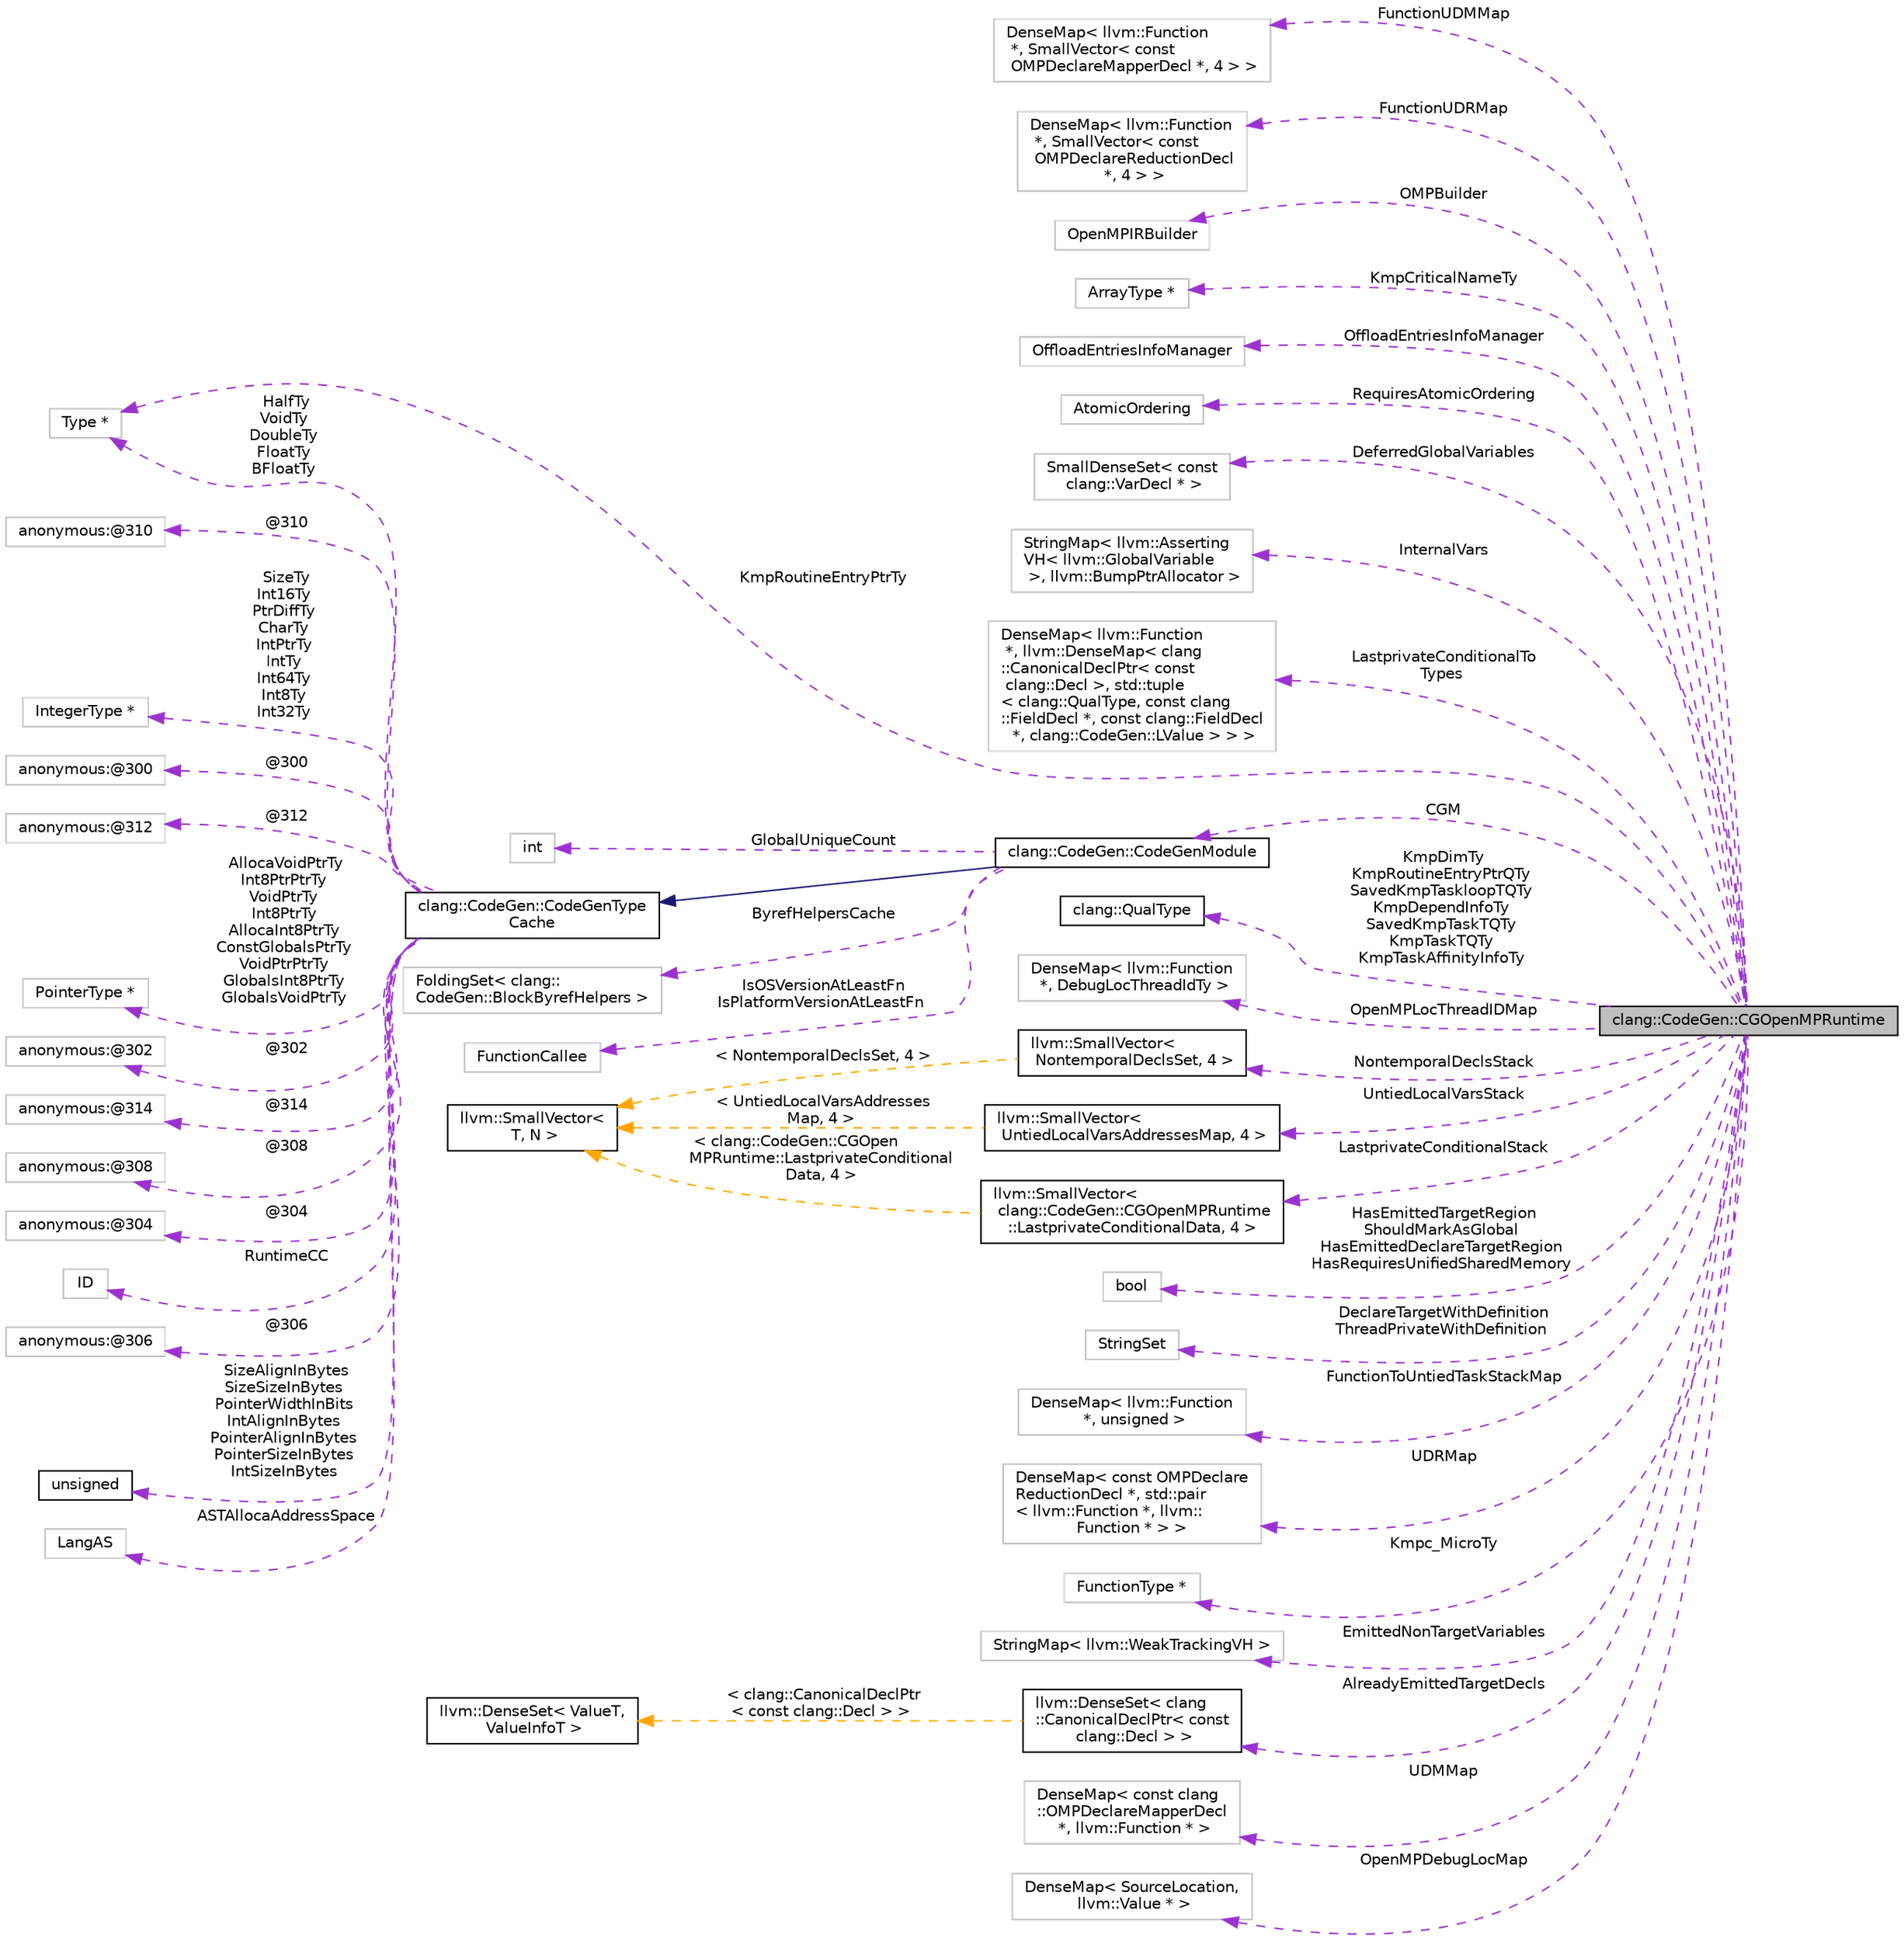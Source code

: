 digraph "clang::CodeGen::CGOpenMPRuntime"
{
 // LATEX_PDF_SIZE
  bgcolor="transparent";
  edge [fontname="Helvetica",fontsize="10",labelfontname="Helvetica",labelfontsize="10"];
  node [fontname="Helvetica",fontsize="10",shape=record];
  rankdir="LR";
  Node1 [label="clang::CodeGen::CGOpenMPRuntime",height=0.2,width=0.4,color="black", fillcolor="grey75", style="filled", fontcolor="black",tooltip=" "];
  Node2 -> Node1 [dir="back",color="darkorchid3",fontsize="10",style="dashed",label=" FunctionUDMMap" ,fontname="Helvetica"];
  Node2 [label="DenseMap\< llvm::Function\l *, SmallVector\< const\l OMPDeclareMapperDecl *, 4 \> \>",height=0.2,width=0.4,color="grey75",tooltip=" "];
  Node3 -> Node1 [dir="back",color="darkorchid3",fontsize="10",style="dashed",label=" FunctionUDRMap" ,fontname="Helvetica"];
  Node3 [label="DenseMap\< llvm::Function\l *, SmallVector\< const\l OMPDeclareReductionDecl\l *, 4 \> \>",height=0.2,width=0.4,color="grey75",tooltip=" "];
  Node4 -> Node1 [dir="back",color="darkorchid3",fontsize="10",style="dashed",label=" OMPBuilder" ,fontname="Helvetica"];
  Node4 [label="OpenMPIRBuilder",height=0.2,width=0.4,color="grey75",tooltip=" "];
  Node5 -> Node1 [dir="back",color="darkorchid3",fontsize="10",style="dashed",label=" KmpCriticalNameTy" ,fontname="Helvetica"];
  Node5 [label="ArrayType *",height=0.2,width=0.4,color="grey75",tooltip=" "];
  Node6 -> Node1 [dir="back",color="darkorchid3",fontsize="10",style="dashed",label=" OffloadEntriesInfoManager" ,fontname="Helvetica"];
  Node6 [label="OffloadEntriesInfoManager",height=0.2,width=0.4,color="grey75",tooltip=" "];
  Node7 -> Node1 [dir="back",color="darkorchid3",fontsize="10",style="dashed",label=" RequiresAtomicOrdering" ,fontname="Helvetica"];
  Node7 [label="AtomicOrdering",height=0.2,width=0.4,color="grey75",tooltip=" "];
  Node8 -> Node1 [dir="back",color="darkorchid3",fontsize="10",style="dashed",label=" DeferredGlobalVariables" ,fontname="Helvetica"];
  Node8 [label="SmallDenseSet\< const\l clang::VarDecl * \>",height=0.2,width=0.4,color="grey75",tooltip=" "];
  Node9 -> Node1 [dir="back",color="darkorchid3",fontsize="10",style="dashed",label=" InternalVars" ,fontname="Helvetica"];
  Node9 [label="StringMap\< llvm::Asserting\lVH\< llvm::GlobalVariable\l \>, llvm::BumpPtrAllocator \>",height=0.2,width=0.4,color="grey75",tooltip=" "];
  Node10 -> Node1 [dir="back",color="darkorchid3",fontsize="10",style="dashed",label=" LastprivateConditionalTo\lTypes" ,fontname="Helvetica"];
  Node10 [label="DenseMap\< llvm::Function\l *, llvm::DenseMap\< clang\l::CanonicalDeclPtr\< const\l clang::Decl \>, std::tuple\l\< clang::QualType, const clang\l::FieldDecl *, const clang::FieldDecl\l *, clang::CodeGen::LValue \> \> \>",height=0.2,width=0.4,color="grey75",tooltip=" "];
  Node11 -> Node1 [dir="back",color="darkorchid3",fontsize="10",style="dashed",label=" CGM" ,fontname="Helvetica"];
  Node11 [label="clang::CodeGen::CodeGenModule",height=0.2,width=0.4,color="black",URL="$classclang_1_1CodeGen_1_1CodeGenModule.html",tooltip="This class organizes the cross-function state that is used while generating LLVM code."];
  Node12 -> Node11 [dir="back",color="midnightblue",fontsize="10",style="solid",fontname="Helvetica"];
  Node12 [label="clang::CodeGen::CodeGenType\lCache",height=0.2,width=0.4,color="black",URL="$structclang_1_1CodeGen_1_1CodeGenTypeCache.html",tooltip="This structure provides a set of types that are commonly used during IR emission."];
  Node13 -> Node12 [dir="back",color="darkorchid3",fontsize="10",style="dashed",label=" @310" ,fontname="Helvetica"];
  Node13 [label="anonymous:@310",height=0.2,width=0.4,color="grey75",tooltip=" "];
  Node14 -> Node12 [dir="back",color="darkorchid3",fontsize="10",style="dashed",label=" SizeTy\nInt16Ty\nPtrDiffTy\nCharTy\nIntPtrTy\nIntTy\nInt64Ty\nInt8Ty\nInt32Ty" ,fontname="Helvetica"];
  Node14 [label="IntegerType *",height=0.2,width=0.4,color="grey75",tooltip=" "];
  Node15 -> Node12 [dir="back",color="darkorchid3",fontsize="10",style="dashed",label=" @300" ,fontname="Helvetica"];
  Node15 [label="anonymous:@300",height=0.2,width=0.4,color="grey75",tooltip=" "];
  Node16 -> Node12 [dir="back",color="darkorchid3",fontsize="10",style="dashed",label=" @312" ,fontname="Helvetica"];
  Node16 [label="anonymous:@312",height=0.2,width=0.4,color="grey75",tooltip=" "];
  Node17 -> Node12 [dir="back",color="darkorchid3",fontsize="10",style="dashed",label=" AllocaVoidPtrTy\nInt8PtrPtrTy\nVoidPtrTy\nInt8PtrTy\nAllocaInt8PtrTy\nConstGlobalsPtrTy\nVoidPtrPtrTy\nGlobalsInt8PtrTy\nGlobalsVoidPtrTy" ,fontname="Helvetica"];
  Node17 [label="PointerType *",height=0.2,width=0.4,color="grey75",tooltip=" "];
  Node18 -> Node12 [dir="back",color="darkorchid3",fontsize="10",style="dashed",label=" @302" ,fontname="Helvetica"];
  Node18 [label="anonymous:@302",height=0.2,width=0.4,color="grey75",tooltip=" "];
  Node19 -> Node12 [dir="back",color="darkorchid3",fontsize="10",style="dashed",label=" @314" ,fontname="Helvetica"];
  Node19 [label="anonymous:@314",height=0.2,width=0.4,color="grey75",tooltip=" "];
  Node20 -> Node12 [dir="back",color="darkorchid3",fontsize="10",style="dashed",label=" HalfTy\nVoidTy\nDoubleTy\nFloatTy\nBFloatTy" ,fontname="Helvetica"];
  Node20 [label="Type *",height=0.2,width=0.4,color="grey75",tooltip=" "];
  Node21 -> Node12 [dir="back",color="darkorchid3",fontsize="10",style="dashed",label=" @304" ,fontname="Helvetica"];
  Node21 [label="anonymous:@304",height=0.2,width=0.4,color="grey75",tooltip=" "];
  Node22 -> Node12 [dir="back",color="darkorchid3",fontsize="10",style="dashed",label=" RuntimeCC" ,fontname="Helvetica"];
  Node22 [label="ID",height=0.2,width=0.4,color="grey75",tooltip=" "];
  Node23 -> Node12 [dir="back",color="darkorchid3",fontsize="10",style="dashed",label=" @306" ,fontname="Helvetica"];
  Node23 [label="anonymous:@306",height=0.2,width=0.4,color="grey75",tooltip=" "];
  Node24 -> Node12 [dir="back",color="darkorchid3",fontsize="10",style="dashed",label=" SizeAlignInBytes\nSizeSizeInBytes\nPointerWidthInBits\nIntAlignInBytes\nPointerAlignInBytes\nPointerSizeInBytes\nIntSizeInBytes" ,fontname="Helvetica"];
  Node24 [label="unsigned",height=0.2,width=0.4,color="black",URL="$classunsigned.html",tooltip=" "];
  Node25 -> Node12 [dir="back",color="darkorchid3",fontsize="10",style="dashed",label=" ASTAllocaAddressSpace" ,fontname="Helvetica"];
  Node25 [label="LangAS",height=0.2,width=0.4,color="grey75",tooltip=" "];
  Node26 -> Node12 [dir="back",color="darkorchid3",fontsize="10",style="dashed",label=" @308" ,fontname="Helvetica"];
  Node26 [label="anonymous:@308",height=0.2,width=0.4,color="grey75",tooltip=" "];
  Node27 -> Node11 [dir="back",color="darkorchid3",fontsize="10",style="dashed",label=" ByrefHelpersCache" ,fontname="Helvetica"];
  Node27 [label="FoldingSet\< clang::\lCodeGen::BlockByrefHelpers \>",height=0.2,width=0.4,color="grey75",tooltip=" "];
  Node28 -> Node11 [dir="back",color="darkorchid3",fontsize="10",style="dashed",label=" IsOSVersionAtLeastFn\nIsPlatformVersionAtLeastFn" ,fontname="Helvetica"];
  Node28 [label="FunctionCallee",height=0.2,width=0.4,color="grey75",tooltip=" "];
  Node29 -> Node11 [dir="back",color="darkorchid3",fontsize="10",style="dashed",label=" GlobalUniqueCount" ,fontname="Helvetica"];
  Node29 [label="int",height=0.2,width=0.4,color="grey75",tooltip=" "];
  Node30 -> Node1 [dir="back",color="darkorchid3",fontsize="10",style="dashed",label=" KmpDimTy\nKmpRoutineEntryPtrQTy\nSavedKmpTaskloopTQTy\nKmpDependInfoTy\nSavedKmpTaskTQTy\nKmpTaskTQTy\nKmpTaskAffinityInfoTy" ,fontname="Helvetica"];
  Node30 [label="clang::QualType",height=0.2,width=0.4,color="black",URL="$classclang_1_1QualType.html",tooltip="A (possibly-)qualified type."];
  Node31 -> Node1 [dir="back",color="darkorchid3",fontsize="10",style="dashed",label=" OpenMPLocThreadIDMap" ,fontname="Helvetica"];
  Node31 [label="DenseMap\< llvm::Function\l *, DebugLocThreadIdTy \>",height=0.2,width=0.4,color="grey75",tooltip=" "];
  Node32 -> Node1 [dir="back",color="darkorchid3",fontsize="10",style="dashed",label=" NontemporalDeclsStack" ,fontname="Helvetica"];
  Node32 [label="llvm::SmallVector\<\l NontemporalDeclsSet, 4 \>",height=0.2,width=0.4,color="black",URL="$classllvm_1_1SmallVector.html",tooltip=" "];
  Node33 -> Node32 [dir="back",color="orange",fontsize="10",style="dashed",label=" \< NontemporalDeclsSet, 4 \>" ,fontname="Helvetica"];
  Node33 [label="llvm::SmallVector\<\l T, N \>",height=0.2,width=0.4,color="black",URL="$classllvm_1_1SmallVector.html",tooltip=" "];
  Node34 -> Node1 [dir="back",color="darkorchid3",fontsize="10",style="dashed",label=" HasEmittedTargetRegion\nShouldMarkAsGlobal\nHasEmittedDeclareTargetRegion\nHasRequiresUnifiedSharedMemory" ,fontname="Helvetica"];
  Node34 [label="bool",height=0.2,width=0.4,color="grey75",tooltip=" "];
  Node20 -> Node1 [dir="back",color="darkorchid3",fontsize="10",style="dashed",label=" KmpRoutineEntryPtrTy" ,fontname="Helvetica"];
  Node35 -> Node1 [dir="back",color="darkorchid3",fontsize="10",style="dashed",label=" DeclareTargetWithDefinition\nThreadPrivateWithDefinition" ,fontname="Helvetica"];
  Node35 [label="StringSet",height=0.2,width=0.4,color="grey75",tooltip=" "];
  Node36 -> Node1 [dir="back",color="darkorchid3",fontsize="10",style="dashed",label=" FunctionToUntiedTaskStackMap" ,fontname="Helvetica"];
  Node36 [label="DenseMap\< llvm::Function\l *, unsigned \>",height=0.2,width=0.4,color="grey75",tooltip=" "];
  Node37 -> Node1 [dir="back",color="darkorchid3",fontsize="10",style="dashed",label=" UDRMap" ,fontname="Helvetica"];
  Node37 [label="DenseMap\< const OMPDeclare\lReductionDecl *, std::pair\l\< llvm::Function *, llvm::\lFunction * \> \>",height=0.2,width=0.4,color="grey75",tooltip=" "];
  Node38 -> Node1 [dir="back",color="darkorchid3",fontsize="10",style="dashed",label=" Kmpc_MicroTy" ,fontname="Helvetica"];
  Node38 [label="FunctionType *",height=0.2,width=0.4,color="grey75",tooltip=" "];
  Node39 -> Node1 [dir="back",color="darkorchid3",fontsize="10",style="dashed",label=" UntiedLocalVarsStack" ,fontname="Helvetica"];
  Node39 [label="llvm::SmallVector\<\l UntiedLocalVarsAddressesMap, 4 \>",height=0.2,width=0.4,color="black",URL="$classllvm_1_1SmallVector.html",tooltip=" "];
  Node33 -> Node39 [dir="back",color="orange",fontsize="10",style="dashed",label=" \< UntiedLocalVarsAddresses\lMap, 4 \>" ,fontname="Helvetica"];
  Node40 -> Node1 [dir="back",color="darkorchid3",fontsize="10",style="dashed",label=" EmittedNonTargetVariables" ,fontname="Helvetica"];
  Node40 [label="StringMap\< llvm::WeakTrackingVH \>",height=0.2,width=0.4,color="grey75",tooltip=" "];
  Node41 -> Node1 [dir="back",color="darkorchid3",fontsize="10",style="dashed",label=" AlreadyEmittedTargetDecls" ,fontname="Helvetica"];
  Node41 [label="llvm::DenseSet\< clang\l::CanonicalDeclPtr\< const\l clang::Decl \> \>",height=0.2,width=0.4,color="black",URL="$classllvm_1_1DenseSet.html",tooltip=" "];
  Node42 -> Node41 [dir="back",color="orange",fontsize="10",style="dashed",label=" \< clang::CanonicalDeclPtr\l\< const clang::Decl \> \>" ,fontname="Helvetica"];
  Node42 [label="llvm::DenseSet\< ValueT,\l ValueInfoT \>",height=0.2,width=0.4,color="black",URL="$classllvm_1_1DenseSet.html",tooltip=" "];
  Node43 -> Node1 [dir="back",color="darkorchid3",fontsize="10",style="dashed",label=" LastprivateConditionalStack" ,fontname="Helvetica"];
  Node43 [label="llvm::SmallVector\<\l clang::CodeGen::CGOpenMPRuntime\l::LastprivateConditionalData, 4 \>",height=0.2,width=0.4,color="black",URL="$classllvm_1_1SmallVector.html",tooltip=" "];
  Node33 -> Node43 [dir="back",color="orange",fontsize="10",style="dashed",label=" \< clang::CodeGen::CGOpen\lMPRuntime::LastprivateConditional\lData, 4 \>" ,fontname="Helvetica"];
  Node44 -> Node1 [dir="back",color="darkorchid3",fontsize="10",style="dashed",label=" UDMMap" ,fontname="Helvetica"];
  Node44 [label="DenseMap\< const clang\l::OMPDeclareMapperDecl\l *, llvm::Function * \>",height=0.2,width=0.4,color="grey75",tooltip=" "];
  Node45 -> Node1 [dir="back",color="darkorchid3",fontsize="10",style="dashed",label=" OpenMPDebugLocMap" ,fontname="Helvetica"];
  Node45 [label="DenseMap\< SourceLocation,\l llvm::Value * \>",height=0.2,width=0.4,color="grey75",tooltip=" "];
}
